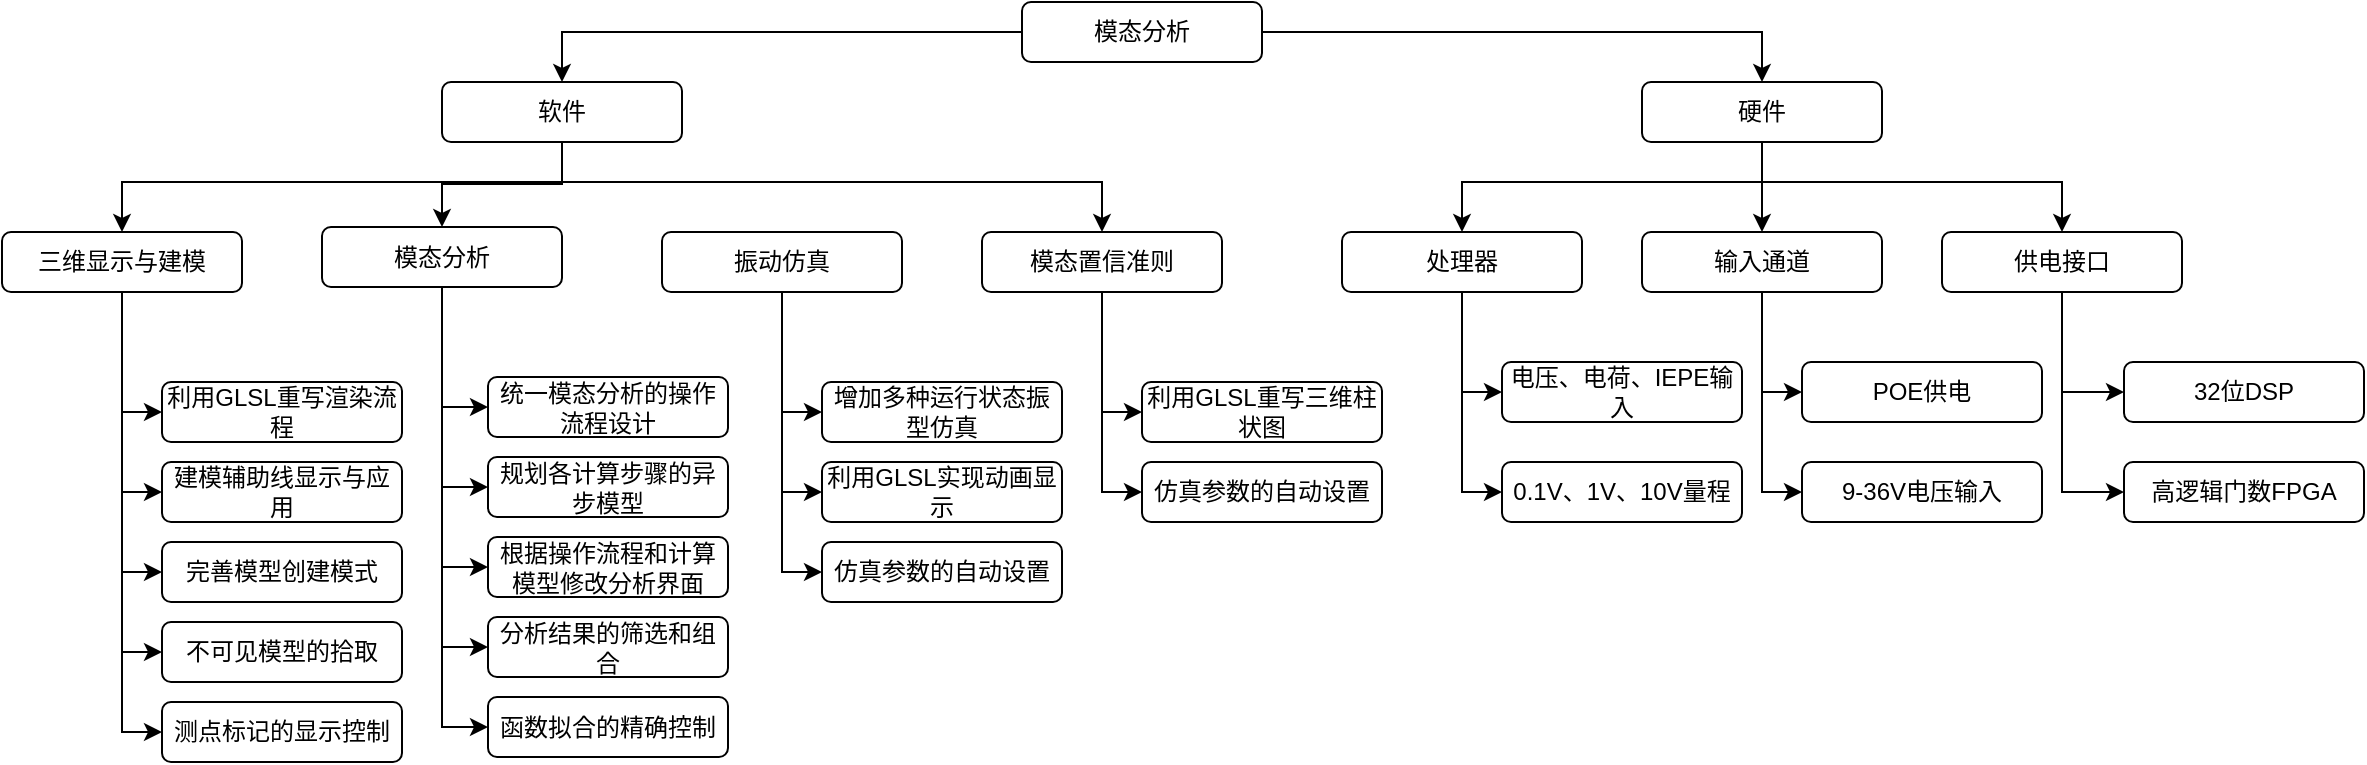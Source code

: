 <mxfile version="14.5.3" type="github">
  <diagram id="HNxGL6cUAwNk3P0e9Yfa" name="Page-1">
    <mxGraphModel dx="1346" dy="833" grid="1" gridSize="10" guides="1" tooltips="1" connect="1" arrows="1" fold="1" page="1" pageScale="1" pageWidth="827" pageHeight="1169" math="0" shadow="0">
      <root>
        <mxCell id="0" />
        <mxCell id="1" parent="0" />
        <mxCell id="XW_Ste4Rm_F29dnTuvDp-25" style="edgeStyle=orthogonalEdgeStyle;rounded=0;orthogonalLoop=1;jettySize=auto;html=1;entryX=0.5;entryY=0;entryDx=0;entryDy=0;" parent="1" source="XW_Ste4Rm_F29dnTuvDp-2" target="XW_Ste4Rm_F29dnTuvDp-18" edge="1">
          <mxGeometry relative="1" as="geometry">
            <Array as="points">
              <mxPoint x="460" y="100" />
              <mxPoint x="730" y="100" />
            </Array>
          </mxGeometry>
        </mxCell>
        <mxCell id="2kYsFBfseQVwEC7eicR4-28" style="edgeStyle=orthogonalEdgeStyle;rounded=0;orthogonalLoop=1;jettySize=auto;html=1;entryX=0.5;entryY=0;entryDx=0;entryDy=0;" edge="1" parent="1" source="XW_Ste4Rm_F29dnTuvDp-2" target="XW_Ste4Rm_F29dnTuvDp-16">
          <mxGeometry relative="1" as="geometry">
            <Array as="points">
              <mxPoint x="460" y="101" />
              <mxPoint x="400" y="101" />
            </Array>
          </mxGeometry>
        </mxCell>
        <mxCell id="2kYsFBfseQVwEC7eicR4-29" style="edgeStyle=orthogonalEdgeStyle;rounded=0;orthogonalLoop=1;jettySize=auto;html=1;" edge="1" parent="1" source="XW_Ste4Rm_F29dnTuvDp-2" target="XW_Ste4Rm_F29dnTuvDp-15">
          <mxGeometry relative="1" as="geometry">
            <Array as="points">
              <mxPoint x="460" y="100" />
              <mxPoint x="240" y="100" />
            </Array>
          </mxGeometry>
        </mxCell>
        <mxCell id="XW_Ste4Rm_F29dnTuvDp-2" value="软件" style="rounded=1;whiteSpace=wrap;html=1;" parent="1" vertex="1">
          <mxGeometry x="400" y="50" width="120" height="30" as="geometry" />
        </mxCell>
        <mxCell id="XW_Ste4Rm_F29dnTuvDp-3" value="完善模型创建模式" style="rounded=1;whiteSpace=wrap;html=1;fontSize=12;" parent="1" vertex="1">
          <mxGeometry x="260" y="280" width="120" height="30" as="geometry" />
        </mxCell>
        <mxCell id="XW_Ste4Rm_F29dnTuvDp-4" value="根据操作流程和计算模型修改分析界面" style="rounded=1;whiteSpace=wrap;html=1;fontSize=12;" parent="1" vertex="1">
          <mxGeometry x="423" y="277.5" width="120" height="30" as="geometry" />
        </mxCell>
        <mxCell id="XW_Ste4Rm_F29dnTuvDp-5" value="不可见模型的拾取" style="rounded=1;whiteSpace=wrap;html=1;fontSize=12;" parent="1" vertex="1">
          <mxGeometry x="260" y="320" width="120" height="30" as="geometry" />
        </mxCell>
        <mxCell id="XW_Ste4Rm_F29dnTuvDp-6" value="测点标记的显示控制" style="rounded=1;whiteSpace=wrap;html=1;fontSize=12;" parent="1" vertex="1">
          <mxGeometry x="260" y="360" width="120" height="30" as="geometry" />
        </mxCell>
        <mxCell id="XW_Ste4Rm_F29dnTuvDp-7" value="统一模态分析的操作流程设计" style="rounded=1;whiteSpace=wrap;html=1;fontSize=12;" parent="1" vertex="1">
          <mxGeometry x="423" y="197.5" width="120" height="30" as="geometry" />
        </mxCell>
        <mxCell id="XW_Ste4Rm_F29dnTuvDp-8" value="分析结果的筛选和组合" style="rounded=1;whiteSpace=wrap;html=1;fontSize=12;" parent="1" vertex="1">
          <mxGeometry x="423" y="317.5" width="120" height="30" as="geometry" />
        </mxCell>
        <mxCell id="XW_Ste4Rm_F29dnTuvDp-9" value="函数拟合的精确控制" style="rounded=1;whiteSpace=wrap;html=1;fontSize=12;" parent="1" vertex="1">
          <mxGeometry x="423" y="357.5" width="120" height="30" as="geometry" />
        </mxCell>
        <mxCell id="XW_Ste4Rm_F29dnTuvDp-10" value="增加多种运行状态振型仿真" style="rounded=1;whiteSpace=wrap;html=1;fontSize=12;" parent="1" vertex="1">
          <mxGeometry x="590" y="200" width="120" height="30" as="geometry" />
        </mxCell>
        <mxCell id="XW_Ste4Rm_F29dnTuvDp-11" value="利用GLSL实现动画显示" style="rounded=1;whiteSpace=wrap;html=1;fontSize=12;" parent="1" vertex="1">
          <mxGeometry x="590" y="240" width="120" height="30" as="geometry" />
        </mxCell>
        <mxCell id="XW_Ste4Rm_F29dnTuvDp-12" value="仿真参数的自动设置" style="rounded=1;whiteSpace=wrap;html=1;fontSize=12;" parent="1" vertex="1">
          <mxGeometry x="590" y="280" width="120" height="30" as="geometry" />
        </mxCell>
        <mxCell id="XW_Ste4Rm_F29dnTuvDp-13" value="规划各计算步骤的异步模型" style="rounded=1;whiteSpace=wrap;html=1;fontSize=12;" parent="1" vertex="1">
          <mxGeometry x="423" y="237.5" width="120" height="30" as="geometry" />
        </mxCell>
        <mxCell id="XW_Ste4Rm_F29dnTuvDp-14" value="建模辅助线显示与应用" style="rounded=1;whiteSpace=wrap;html=1;fontSize=12;" parent="1" vertex="1">
          <mxGeometry x="260" y="240" width="120" height="30" as="geometry" />
        </mxCell>
        <mxCell id="CNdZzMBW5IBB4EM_S4uU-3" style="edgeStyle=orthogonalEdgeStyle;rounded=0;orthogonalLoop=1;jettySize=auto;html=1;entryX=0;entryY=0.5;entryDx=0;entryDy=0;" parent="1" source="XW_Ste4Rm_F29dnTuvDp-15" target="CNdZzMBW5IBB4EM_S4uU-1" edge="1">
          <mxGeometry relative="1" as="geometry" />
        </mxCell>
        <mxCell id="CNdZzMBW5IBB4EM_S4uU-4" style="edgeStyle=orthogonalEdgeStyle;rounded=0;orthogonalLoop=1;jettySize=auto;html=1;entryX=0;entryY=0.5;entryDx=0;entryDy=0;" parent="1" source="XW_Ste4Rm_F29dnTuvDp-15" target="XW_Ste4Rm_F29dnTuvDp-14" edge="1">
          <mxGeometry relative="1" as="geometry" />
        </mxCell>
        <mxCell id="CNdZzMBW5IBB4EM_S4uU-5" style="edgeStyle=orthogonalEdgeStyle;rounded=0;orthogonalLoop=1;jettySize=auto;html=1;entryX=0;entryY=0.5;entryDx=0;entryDy=0;" parent="1" source="XW_Ste4Rm_F29dnTuvDp-15" target="XW_Ste4Rm_F29dnTuvDp-3" edge="1">
          <mxGeometry relative="1" as="geometry" />
        </mxCell>
        <mxCell id="CNdZzMBW5IBB4EM_S4uU-6" style="edgeStyle=orthogonalEdgeStyle;rounded=0;orthogonalLoop=1;jettySize=auto;html=1;entryX=0;entryY=0.5;entryDx=0;entryDy=0;" parent="1" source="XW_Ste4Rm_F29dnTuvDp-15" target="XW_Ste4Rm_F29dnTuvDp-5" edge="1">
          <mxGeometry relative="1" as="geometry" />
        </mxCell>
        <mxCell id="CNdZzMBW5IBB4EM_S4uU-7" style="edgeStyle=orthogonalEdgeStyle;rounded=0;orthogonalLoop=1;jettySize=auto;html=1;entryX=0;entryY=0.5;entryDx=0;entryDy=0;" parent="1" source="XW_Ste4Rm_F29dnTuvDp-15" target="XW_Ste4Rm_F29dnTuvDp-6" edge="1">
          <mxGeometry relative="1" as="geometry" />
        </mxCell>
        <mxCell id="XW_Ste4Rm_F29dnTuvDp-15" value="三维显示与建模" style="rounded=1;whiteSpace=wrap;html=1;fontSize=12;" parent="1" vertex="1">
          <mxGeometry x="180" y="125" width="120" height="30" as="geometry" />
        </mxCell>
        <mxCell id="XW_Ste4Rm_F29dnTuvDp-30" style="edgeStyle=orthogonalEdgeStyle;rounded=0;orthogonalLoop=1;jettySize=auto;html=1;entryX=0;entryY=0.5;entryDx=0;entryDy=0;" parent="1" source="XW_Ste4Rm_F29dnTuvDp-16" target="XW_Ste4Rm_F29dnTuvDp-7" edge="1">
          <mxGeometry relative="1" as="geometry" />
        </mxCell>
        <mxCell id="XW_Ste4Rm_F29dnTuvDp-31" style="edgeStyle=orthogonalEdgeStyle;rounded=0;orthogonalLoop=1;jettySize=auto;html=1;entryX=0;entryY=0.5;entryDx=0;entryDy=0;" parent="1" source="XW_Ste4Rm_F29dnTuvDp-16" target="XW_Ste4Rm_F29dnTuvDp-13" edge="1">
          <mxGeometry relative="1" as="geometry" />
        </mxCell>
        <mxCell id="XW_Ste4Rm_F29dnTuvDp-32" style="edgeStyle=orthogonalEdgeStyle;rounded=0;orthogonalLoop=1;jettySize=auto;html=1;entryX=0;entryY=0.5;entryDx=0;entryDy=0;" parent="1" source="XW_Ste4Rm_F29dnTuvDp-16" target="XW_Ste4Rm_F29dnTuvDp-4" edge="1">
          <mxGeometry relative="1" as="geometry" />
        </mxCell>
        <mxCell id="XW_Ste4Rm_F29dnTuvDp-33" style="edgeStyle=orthogonalEdgeStyle;rounded=0;orthogonalLoop=1;jettySize=auto;html=1;entryX=0;entryY=0.5;entryDx=0;entryDy=0;" parent="1" source="XW_Ste4Rm_F29dnTuvDp-16" target="XW_Ste4Rm_F29dnTuvDp-8" edge="1">
          <mxGeometry relative="1" as="geometry" />
        </mxCell>
        <mxCell id="XW_Ste4Rm_F29dnTuvDp-34" style="edgeStyle=orthogonalEdgeStyle;rounded=0;orthogonalLoop=1;jettySize=auto;html=1;entryX=0;entryY=0.5;entryDx=0;entryDy=0;" parent="1" source="XW_Ste4Rm_F29dnTuvDp-16" target="XW_Ste4Rm_F29dnTuvDp-9" edge="1">
          <mxGeometry relative="1" as="geometry" />
        </mxCell>
        <mxCell id="XW_Ste4Rm_F29dnTuvDp-16" value="模态分析" style="rounded=1;whiteSpace=wrap;html=1;fontSize=12;" parent="1" vertex="1">
          <mxGeometry x="340" y="122.5" width="120" height="30" as="geometry" />
        </mxCell>
        <mxCell id="XW_Ste4Rm_F29dnTuvDp-35" style="edgeStyle=orthogonalEdgeStyle;rounded=0;orthogonalLoop=1;jettySize=auto;html=1;entryX=0;entryY=0.5;entryDx=0;entryDy=0;" parent="1" source="XW_Ste4Rm_F29dnTuvDp-17" target="XW_Ste4Rm_F29dnTuvDp-10" edge="1">
          <mxGeometry relative="1" as="geometry" />
        </mxCell>
        <mxCell id="XW_Ste4Rm_F29dnTuvDp-36" style="edgeStyle=orthogonalEdgeStyle;rounded=0;orthogonalLoop=1;jettySize=auto;html=1;entryX=0;entryY=0.5;entryDx=0;entryDy=0;" parent="1" source="XW_Ste4Rm_F29dnTuvDp-17" target="XW_Ste4Rm_F29dnTuvDp-11" edge="1">
          <mxGeometry relative="1" as="geometry" />
        </mxCell>
        <mxCell id="XW_Ste4Rm_F29dnTuvDp-37" style="edgeStyle=orthogonalEdgeStyle;rounded=0;orthogonalLoop=1;jettySize=auto;html=1;entryX=0;entryY=0.5;entryDx=0;entryDy=0;" parent="1" source="XW_Ste4Rm_F29dnTuvDp-17" target="XW_Ste4Rm_F29dnTuvDp-12" edge="1">
          <mxGeometry relative="1" as="geometry" />
        </mxCell>
        <mxCell id="XW_Ste4Rm_F29dnTuvDp-17" value="振动仿真" style="rounded=1;whiteSpace=wrap;html=1;fontSize=12;" parent="1" vertex="1">
          <mxGeometry x="510" y="125" width="120" height="30" as="geometry" />
        </mxCell>
        <mxCell id="XW_Ste4Rm_F29dnTuvDp-38" style="edgeStyle=orthogonalEdgeStyle;rounded=0;orthogonalLoop=1;jettySize=auto;html=1;entryX=0;entryY=0.5;entryDx=0;entryDy=0;" parent="1" source="XW_Ste4Rm_F29dnTuvDp-18" target="XW_Ste4Rm_F29dnTuvDp-19" edge="1">
          <mxGeometry relative="1" as="geometry" />
        </mxCell>
        <mxCell id="XW_Ste4Rm_F29dnTuvDp-39" style="edgeStyle=orthogonalEdgeStyle;rounded=0;orthogonalLoop=1;jettySize=auto;html=1;entryX=0;entryY=0.5;entryDx=0;entryDy=0;" parent="1" source="XW_Ste4Rm_F29dnTuvDp-18" target="XW_Ste4Rm_F29dnTuvDp-20" edge="1">
          <mxGeometry relative="1" as="geometry" />
        </mxCell>
        <mxCell id="XW_Ste4Rm_F29dnTuvDp-18" value="模态置信准则" style="rounded=1;whiteSpace=wrap;html=1;fontSize=12;" parent="1" vertex="1">
          <mxGeometry x="670" y="125" width="120" height="30" as="geometry" />
        </mxCell>
        <mxCell id="XW_Ste4Rm_F29dnTuvDp-19" value="利用GLSL重写三维柱状图" style="rounded=1;whiteSpace=wrap;html=1;fontSize=12;" parent="1" vertex="1">
          <mxGeometry x="750" y="200" width="120" height="30" as="geometry" />
        </mxCell>
        <mxCell id="XW_Ste4Rm_F29dnTuvDp-20" value="仿真参数的自动设置" style="rounded=1;whiteSpace=wrap;html=1;fontSize=12;" parent="1" vertex="1">
          <mxGeometry x="750" y="240" width="120" height="30" as="geometry" />
        </mxCell>
        <mxCell id="CNdZzMBW5IBB4EM_S4uU-1" value="利用GLSL重写渲染流程" style="rounded=1;whiteSpace=wrap;html=1;fontSize=12;" parent="1" vertex="1">
          <mxGeometry x="260" y="200" width="120" height="30" as="geometry" />
        </mxCell>
        <mxCell id="2kYsFBfseQVwEC7eicR4-19" style="edgeStyle=orthogonalEdgeStyle;rounded=0;orthogonalLoop=1;jettySize=auto;html=1;entryX=0.5;entryY=0;entryDx=0;entryDy=0;" edge="1" parent="1" source="2kYsFBfseQVwEC7eicR4-1" target="XW_Ste4Rm_F29dnTuvDp-2">
          <mxGeometry relative="1" as="geometry" />
        </mxCell>
        <mxCell id="2kYsFBfseQVwEC7eicR4-21" style="edgeStyle=orthogonalEdgeStyle;rounded=0;orthogonalLoop=1;jettySize=auto;html=1;entryX=0.5;entryY=0;entryDx=0;entryDy=0;" edge="1" parent="1" source="2kYsFBfseQVwEC7eicR4-1" target="2kYsFBfseQVwEC7eicR4-2">
          <mxGeometry relative="1" as="geometry" />
        </mxCell>
        <mxCell id="2kYsFBfseQVwEC7eicR4-1" value="模态分析" style="rounded=1;whiteSpace=wrap;html=1;" vertex="1" parent="1">
          <mxGeometry x="690" y="10" width="120" height="30" as="geometry" />
        </mxCell>
        <mxCell id="2kYsFBfseQVwEC7eicR4-22" style="edgeStyle=orthogonalEdgeStyle;rounded=0;orthogonalLoop=1;jettySize=auto;html=1;" edge="1" parent="1" source="2kYsFBfseQVwEC7eicR4-2" target="2kYsFBfseQVwEC7eicR4-3">
          <mxGeometry relative="1" as="geometry">
            <Array as="points">
              <mxPoint x="1060" y="100" />
              <mxPoint x="910" y="100" />
            </Array>
          </mxGeometry>
        </mxCell>
        <mxCell id="2kYsFBfseQVwEC7eicR4-24" style="edgeStyle=orthogonalEdgeStyle;rounded=0;orthogonalLoop=1;jettySize=auto;html=1;entryX=0.5;entryY=0;entryDx=0;entryDy=0;" edge="1" parent="1" source="2kYsFBfseQVwEC7eicR4-2" target="2kYsFBfseQVwEC7eicR4-4">
          <mxGeometry relative="1" as="geometry" />
        </mxCell>
        <mxCell id="2kYsFBfseQVwEC7eicR4-25" style="edgeStyle=orthogonalEdgeStyle;rounded=0;orthogonalLoop=1;jettySize=auto;html=1;entryX=0.5;entryY=0;entryDx=0;entryDy=0;" edge="1" parent="1" source="2kYsFBfseQVwEC7eicR4-2" target="2kYsFBfseQVwEC7eicR4-5">
          <mxGeometry relative="1" as="geometry">
            <Array as="points">
              <mxPoint x="1060" y="100" />
              <mxPoint x="1210" y="100" />
            </Array>
          </mxGeometry>
        </mxCell>
        <mxCell id="2kYsFBfseQVwEC7eicR4-2" value="硬件" style="rounded=1;whiteSpace=wrap;html=1;" vertex="1" parent="1">
          <mxGeometry x="1000" y="50" width="120" height="30" as="geometry" />
        </mxCell>
        <mxCell id="2kYsFBfseQVwEC7eicR4-13" style="edgeStyle=orthogonalEdgeStyle;rounded=0;orthogonalLoop=1;jettySize=auto;html=1;entryX=0;entryY=0.5;entryDx=0;entryDy=0;" edge="1" parent="1" source="2kYsFBfseQVwEC7eicR4-3" target="2kYsFBfseQVwEC7eicR4-6">
          <mxGeometry relative="1" as="geometry" />
        </mxCell>
        <mxCell id="2kYsFBfseQVwEC7eicR4-14" style="edgeStyle=orthogonalEdgeStyle;rounded=0;orthogonalLoop=1;jettySize=auto;html=1;entryX=0;entryY=0.5;entryDx=0;entryDy=0;" edge="1" parent="1" source="2kYsFBfseQVwEC7eicR4-3" target="2kYsFBfseQVwEC7eicR4-7">
          <mxGeometry relative="1" as="geometry" />
        </mxCell>
        <mxCell id="2kYsFBfseQVwEC7eicR4-3" value="处理器" style="rounded=1;whiteSpace=wrap;html=1;" vertex="1" parent="1">
          <mxGeometry x="850" y="125" width="120" height="30" as="geometry" />
        </mxCell>
        <mxCell id="2kYsFBfseQVwEC7eicR4-15" style="edgeStyle=orthogonalEdgeStyle;rounded=0;orthogonalLoop=1;jettySize=auto;html=1;entryX=0;entryY=0.5;entryDx=0;entryDy=0;" edge="1" parent="1" source="2kYsFBfseQVwEC7eicR4-4" target="2kYsFBfseQVwEC7eicR4-9">
          <mxGeometry relative="1" as="geometry" />
        </mxCell>
        <mxCell id="2kYsFBfseQVwEC7eicR4-16" style="edgeStyle=orthogonalEdgeStyle;rounded=0;orthogonalLoop=1;jettySize=auto;html=1;entryX=0;entryY=0.5;entryDx=0;entryDy=0;" edge="1" parent="1" source="2kYsFBfseQVwEC7eicR4-4" target="2kYsFBfseQVwEC7eicR4-10">
          <mxGeometry relative="1" as="geometry" />
        </mxCell>
        <mxCell id="2kYsFBfseQVwEC7eicR4-4" value="输入通道" style="rounded=1;whiteSpace=wrap;html=1;" vertex="1" parent="1">
          <mxGeometry x="1000" y="125" width="120" height="30" as="geometry" />
        </mxCell>
        <mxCell id="2kYsFBfseQVwEC7eicR4-26" style="edgeStyle=orthogonalEdgeStyle;rounded=0;orthogonalLoop=1;jettySize=auto;html=1;entryX=0;entryY=0.5;entryDx=0;entryDy=0;" edge="1" parent="1" source="2kYsFBfseQVwEC7eicR4-5" target="2kYsFBfseQVwEC7eicR4-11">
          <mxGeometry relative="1" as="geometry" />
        </mxCell>
        <mxCell id="2kYsFBfseQVwEC7eicR4-27" style="edgeStyle=orthogonalEdgeStyle;rounded=0;orthogonalLoop=1;jettySize=auto;html=1;entryX=0;entryY=0.5;entryDx=0;entryDy=0;" edge="1" parent="1" source="2kYsFBfseQVwEC7eicR4-5" target="2kYsFBfseQVwEC7eicR4-12">
          <mxGeometry relative="1" as="geometry" />
        </mxCell>
        <mxCell id="2kYsFBfseQVwEC7eicR4-5" value="供电接口" style="rounded=1;whiteSpace=wrap;html=1;" vertex="1" parent="1">
          <mxGeometry x="1150" y="125" width="120" height="30" as="geometry" />
        </mxCell>
        <mxCell id="2kYsFBfseQVwEC7eicR4-6" value="电压、电荷、IEPE输入" style="rounded=1;whiteSpace=wrap;html=1;" vertex="1" parent="1">
          <mxGeometry x="930" y="190" width="120" height="30" as="geometry" />
        </mxCell>
        <mxCell id="2kYsFBfseQVwEC7eicR4-7" value="0.1V、1V、10V量程" style="rounded=1;whiteSpace=wrap;html=1;" vertex="1" parent="1">
          <mxGeometry x="930" y="240" width="120" height="30" as="geometry" />
        </mxCell>
        <mxCell id="2kYsFBfseQVwEC7eicR4-9" value="POE供电" style="rounded=1;whiteSpace=wrap;html=1;" vertex="1" parent="1">
          <mxGeometry x="1080" y="190" width="120" height="30" as="geometry" />
        </mxCell>
        <mxCell id="2kYsFBfseQVwEC7eicR4-10" value="9-36V电压输入" style="rounded=1;whiteSpace=wrap;html=1;" vertex="1" parent="1">
          <mxGeometry x="1080" y="240" width="120" height="30" as="geometry" />
        </mxCell>
        <mxCell id="2kYsFBfseQVwEC7eicR4-11" value="32位DSP" style="rounded=1;whiteSpace=wrap;html=1;" vertex="1" parent="1">
          <mxGeometry x="1241" y="190" width="120" height="30" as="geometry" />
        </mxCell>
        <mxCell id="2kYsFBfseQVwEC7eicR4-12" value="高逻辑门数FPGA" style="rounded=1;whiteSpace=wrap;html=1;" vertex="1" parent="1">
          <mxGeometry x="1241" y="240" width="120" height="30" as="geometry" />
        </mxCell>
      </root>
    </mxGraphModel>
  </diagram>
</mxfile>
